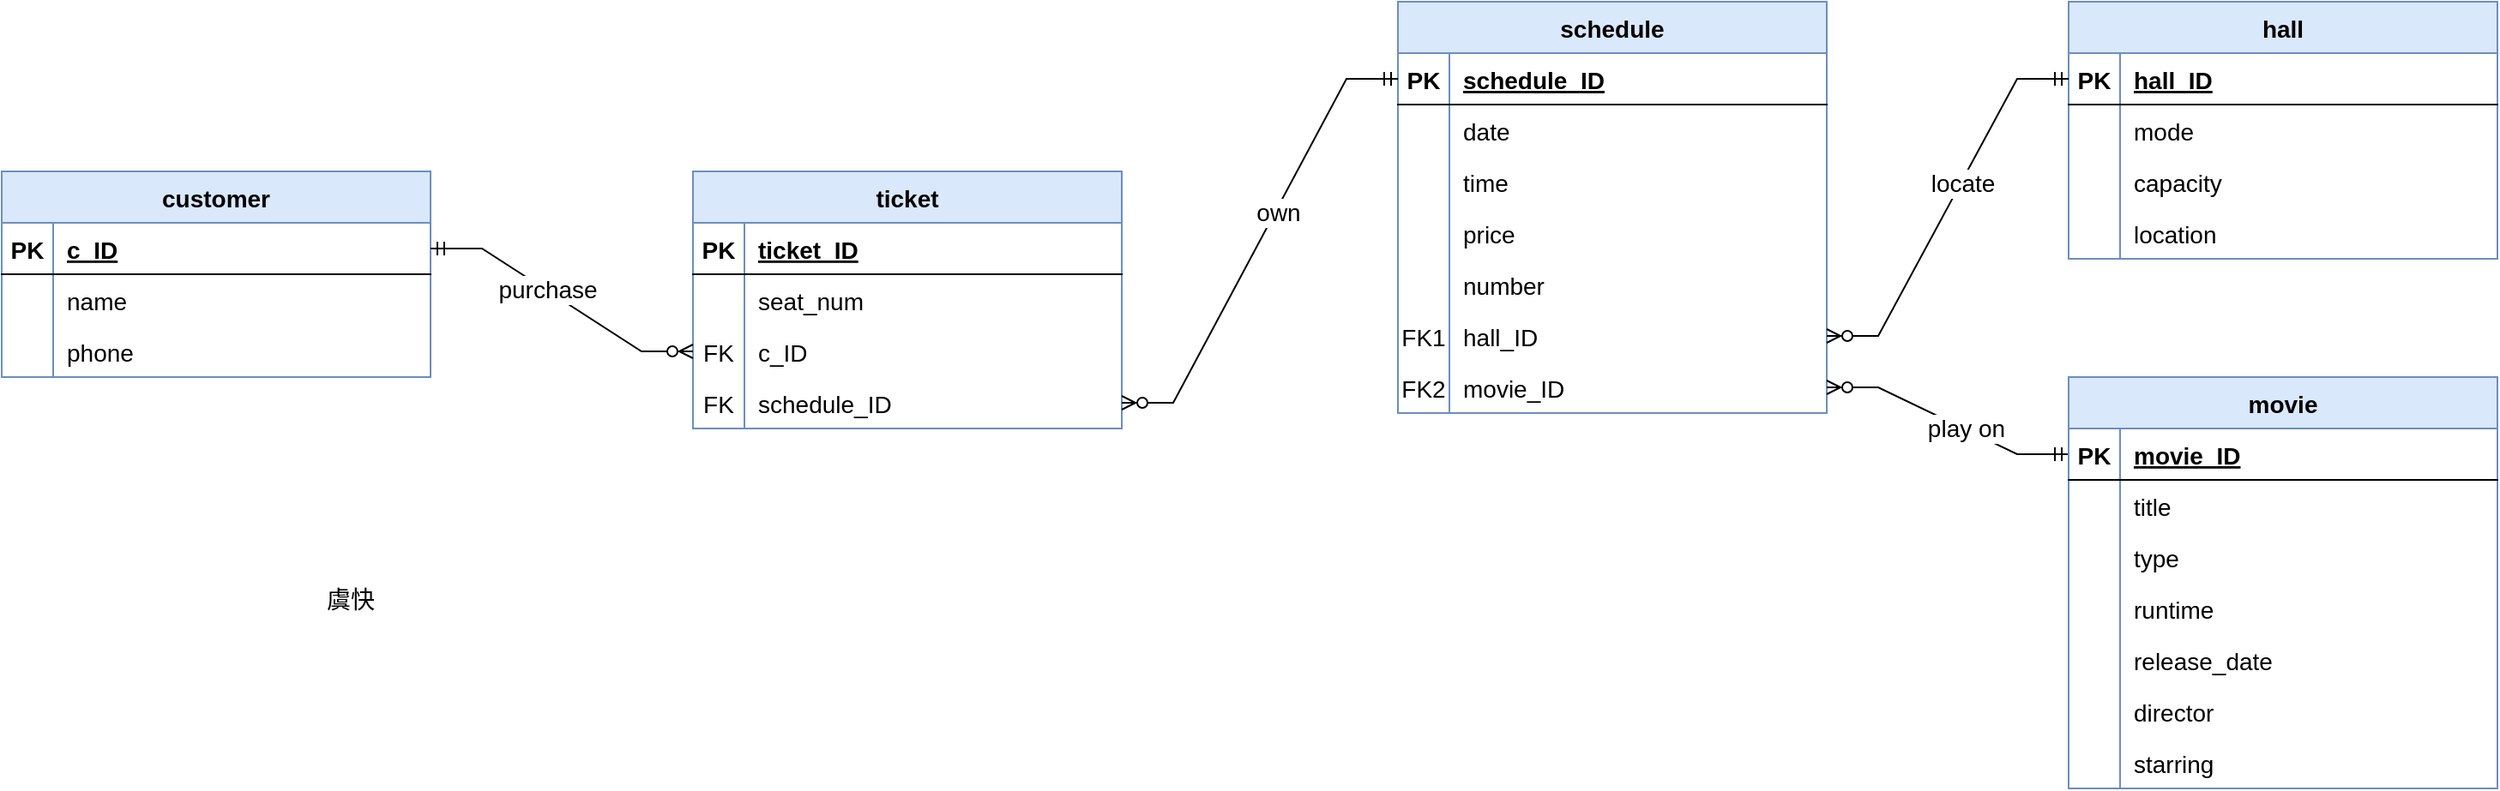<mxfile version="21.3.7" type="device">
  <diagram id="R2lEEEUBdFMjLlhIrx00" name="Page-1">
    <mxGraphModel dx="1162" dy="405" grid="0" gridSize="13" guides="1" tooltips="1" connect="1" arrows="1" fold="1" page="0" pageScale="1" pageWidth="850" pageHeight="1100" math="0" shadow="0" extFonts="Permanent Marker^https://fonts.googleapis.com/css?family=Permanent+Marker">
      <root>
        <mxCell id="0" />
        <mxCell id="1" parent="0" />
        <mxCell id="C-vyLk0tnHw3VtMMgP7b-2" value="customer" style="shape=table;startSize=30;container=1;collapsible=1;childLayout=tableLayout;fixedRows=1;rowLines=0;fontStyle=1;align=center;resizeLast=1;fontSize=14;fillColor=#dae8fc;strokeColor=#6c8ebf;" parent="1" vertex="1">
          <mxGeometry x="416" y="515" width="250" height="120" as="geometry">
            <mxRectangle x="450" y="120" width="100" height="30" as="alternateBounds" />
          </mxGeometry>
        </mxCell>
        <mxCell id="C-vyLk0tnHw3VtMMgP7b-3" value="" style="shape=partialRectangle;collapsible=0;dropTarget=0;pointerEvents=0;fillColor=none;points=[[0,0.5],[1,0.5]];portConstraint=eastwest;top=0;left=0;right=0;bottom=1;fontSize=14;" parent="C-vyLk0tnHw3VtMMgP7b-2" vertex="1">
          <mxGeometry y="30" width="250" height="30" as="geometry" />
        </mxCell>
        <mxCell id="C-vyLk0tnHw3VtMMgP7b-4" value="PK" style="shape=partialRectangle;overflow=hidden;connectable=0;fillColor=none;top=0;left=0;bottom=0;right=0;fontStyle=1;fontSize=14;" parent="C-vyLk0tnHw3VtMMgP7b-3" vertex="1">
          <mxGeometry width="30" height="30" as="geometry">
            <mxRectangle width="30" height="30" as="alternateBounds" />
          </mxGeometry>
        </mxCell>
        <mxCell id="C-vyLk0tnHw3VtMMgP7b-5" value="c_ID" style="shape=partialRectangle;overflow=hidden;connectable=0;fillColor=none;top=0;left=0;bottom=0;right=0;align=left;spacingLeft=6;fontStyle=5;fontSize=14;" parent="C-vyLk0tnHw3VtMMgP7b-3" vertex="1">
          <mxGeometry x="30" width="220" height="30" as="geometry">
            <mxRectangle width="220" height="30" as="alternateBounds" />
          </mxGeometry>
        </mxCell>
        <mxCell id="C-vyLk0tnHw3VtMMgP7b-9" value="" style="shape=partialRectangle;collapsible=0;dropTarget=0;pointerEvents=0;fillColor=none;points=[[0,0.5],[1,0.5]];portConstraint=eastwest;top=0;left=0;right=0;bottom=0;fontSize=14;" parent="C-vyLk0tnHw3VtMMgP7b-2" vertex="1">
          <mxGeometry y="60" width="250" height="30" as="geometry" />
        </mxCell>
        <mxCell id="C-vyLk0tnHw3VtMMgP7b-10" value="" style="shape=partialRectangle;overflow=hidden;connectable=0;fillColor=none;top=0;left=0;bottom=0;right=0;fontSize=14;" parent="C-vyLk0tnHw3VtMMgP7b-9" vertex="1">
          <mxGeometry width="30" height="30" as="geometry">
            <mxRectangle width="30" height="30" as="alternateBounds" />
          </mxGeometry>
        </mxCell>
        <mxCell id="C-vyLk0tnHw3VtMMgP7b-11" value="name" style="shape=partialRectangle;overflow=hidden;connectable=0;fillColor=none;top=0;left=0;bottom=0;right=0;align=left;spacingLeft=6;fontSize=14;" parent="C-vyLk0tnHw3VtMMgP7b-9" vertex="1">
          <mxGeometry x="30" width="220" height="30" as="geometry">
            <mxRectangle width="220" height="30" as="alternateBounds" />
          </mxGeometry>
        </mxCell>
        <mxCell id="p_mv59F9AFxZR25Mo0Ly-78" value="" style="shape=partialRectangle;collapsible=0;dropTarget=0;pointerEvents=0;fillColor=none;points=[[0,0.5],[1,0.5]];portConstraint=eastwest;top=0;left=0;right=0;bottom=0;fontSize=14;" parent="C-vyLk0tnHw3VtMMgP7b-2" vertex="1">
          <mxGeometry y="90" width="250" height="30" as="geometry" />
        </mxCell>
        <mxCell id="p_mv59F9AFxZR25Mo0Ly-79" value="" style="shape=partialRectangle;overflow=hidden;connectable=0;fillColor=none;top=0;left=0;bottom=0;right=0;fontSize=14;" parent="p_mv59F9AFxZR25Mo0Ly-78" vertex="1">
          <mxGeometry width="30" height="30" as="geometry">
            <mxRectangle width="30" height="30" as="alternateBounds" />
          </mxGeometry>
        </mxCell>
        <mxCell id="p_mv59F9AFxZR25Mo0Ly-80" value="phone" style="shape=partialRectangle;overflow=hidden;connectable=0;fillColor=none;top=0;left=0;bottom=0;right=0;align=left;spacingLeft=6;fontSize=14;verticalAlign=middle;" parent="p_mv59F9AFxZR25Mo0Ly-78" vertex="1">
          <mxGeometry x="30" width="220" height="30" as="geometry">
            <mxRectangle width="220" height="30" as="alternateBounds" />
          </mxGeometry>
        </mxCell>
        <mxCell id="p_mv59F9AFxZR25Mo0Ly-97" value="schedule" style="shape=table;startSize=30;container=1;collapsible=1;childLayout=tableLayout;fixedRows=1;rowLines=0;fontStyle=1;align=center;resizeLast=1;fontSize=14;fillColor=#dae8fc;strokeColor=#6c8ebf;" parent="1" vertex="1">
          <mxGeometry x="1230" y="416" width="250" height="240" as="geometry">
            <mxRectangle x="450" y="120" width="100" height="30" as="alternateBounds" />
          </mxGeometry>
        </mxCell>
        <mxCell id="p_mv59F9AFxZR25Mo0Ly-98" value="" style="shape=partialRectangle;collapsible=0;dropTarget=0;pointerEvents=0;fillColor=none;points=[[0,0.5],[1,0.5]];portConstraint=eastwest;top=0;left=0;right=0;bottom=1;fontSize=14;" parent="p_mv59F9AFxZR25Mo0Ly-97" vertex="1">
          <mxGeometry y="30" width="250" height="30" as="geometry" />
        </mxCell>
        <mxCell id="p_mv59F9AFxZR25Mo0Ly-99" value="PK" style="shape=partialRectangle;overflow=hidden;connectable=0;fillColor=none;top=0;left=0;bottom=0;right=0;fontStyle=1;fontSize=14;" parent="p_mv59F9AFxZR25Mo0Ly-98" vertex="1">
          <mxGeometry width="30" height="30" as="geometry">
            <mxRectangle width="30" height="30" as="alternateBounds" />
          </mxGeometry>
        </mxCell>
        <mxCell id="p_mv59F9AFxZR25Mo0Ly-100" value="schedule_ID" style="shape=partialRectangle;overflow=hidden;connectable=0;fillColor=none;top=0;left=0;bottom=0;right=0;align=left;spacingLeft=6;fontStyle=5;fontSize=14;" parent="p_mv59F9AFxZR25Mo0Ly-98" vertex="1">
          <mxGeometry x="30" width="220" height="30" as="geometry">
            <mxRectangle width="220" height="30" as="alternateBounds" />
          </mxGeometry>
        </mxCell>
        <mxCell id="p_mv59F9AFxZR25Mo0Ly-104" value="" style="shape=partialRectangle;collapsible=0;dropTarget=0;pointerEvents=0;fillColor=none;points=[[0,0.5],[1,0.5]];portConstraint=eastwest;top=0;left=0;right=0;bottom=0;fontSize=14;" parent="p_mv59F9AFxZR25Mo0Ly-97" vertex="1">
          <mxGeometry y="60" width="250" height="30" as="geometry" />
        </mxCell>
        <mxCell id="p_mv59F9AFxZR25Mo0Ly-105" value="" style="shape=partialRectangle;overflow=hidden;connectable=0;fillColor=none;top=0;left=0;bottom=0;right=0;fontSize=14;" parent="p_mv59F9AFxZR25Mo0Ly-104" vertex="1">
          <mxGeometry width="30" height="30" as="geometry">
            <mxRectangle width="30" height="30" as="alternateBounds" />
          </mxGeometry>
        </mxCell>
        <mxCell id="p_mv59F9AFxZR25Mo0Ly-106" value="date" style="shape=partialRectangle;overflow=hidden;connectable=0;fillColor=none;top=0;left=0;bottom=0;right=0;align=left;spacingLeft=6;fontSize=14;" parent="p_mv59F9AFxZR25Mo0Ly-104" vertex="1">
          <mxGeometry x="30" width="220" height="30" as="geometry">
            <mxRectangle width="220" height="30" as="alternateBounds" />
          </mxGeometry>
        </mxCell>
        <mxCell id="p_mv59F9AFxZR25Mo0Ly-107" value="" style="shape=partialRectangle;collapsible=0;dropTarget=0;pointerEvents=0;fillColor=none;points=[[0,0.5],[1,0.5]];portConstraint=eastwest;top=0;left=0;right=0;bottom=0;fontSize=14;" parent="p_mv59F9AFxZR25Mo0Ly-97" vertex="1">
          <mxGeometry y="90" width="250" height="30" as="geometry" />
        </mxCell>
        <mxCell id="p_mv59F9AFxZR25Mo0Ly-108" value="" style="shape=partialRectangle;overflow=hidden;connectable=0;fillColor=none;top=0;left=0;bottom=0;right=0;fontSize=14;" parent="p_mv59F9AFxZR25Mo0Ly-107" vertex="1">
          <mxGeometry width="30" height="30" as="geometry">
            <mxRectangle width="30" height="30" as="alternateBounds" />
          </mxGeometry>
        </mxCell>
        <mxCell id="p_mv59F9AFxZR25Mo0Ly-109" value="time" style="shape=partialRectangle;overflow=hidden;connectable=0;fillColor=none;top=0;left=0;bottom=0;right=0;align=left;spacingLeft=6;fontSize=14;verticalAlign=middle;" parent="p_mv59F9AFxZR25Mo0Ly-107" vertex="1">
          <mxGeometry x="30" width="220" height="30" as="geometry">
            <mxRectangle width="220" height="30" as="alternateBounds" />
          </mxGeometry>
        </mxCell>
        <mxCell id="p_mv59F9AFxZR25Mo0Ly-110" value="" style="shape=partialRectangle;collapsible=0;dropTarget=0;pointerEvents=0;fillColor=none;points=[[0,0.5],[1,0.5]];portConstraint=eastwest;top=0;left=0;right=0;bottom=0;fontSize=14;" parent="p_mv59F9AFxZR25Mo0Ly-97" vertex="1">
          <mxGeometry y="120" width="250" height="30" as="geometry" />
        </mxCell>
        <mxCell id="p_mv59F9AFxZR25Mo0Ly-111" value="" style="shape=partialRectangle;overflow=hidden;connectable=0;fillColor=none;top=0;left=0;bottom=0;right=0;fontSize=14;" parent="p_mv59F9AFxZR25Mo0Ly-110" vertex="1">
          <mxGeometry width="30" height="30" as="geometry">
            <mxRectangle width="30" height="30" as="alternateBounds" />
          </mxGeometry>
        </mxCell>
        <mxCell id="p_mv59F9AFxZR25Mo0Ly-112" value="price" style="shape=partialRectangle;overflow=hidden;connectable=0;fillColor=none;top=0;left=0;bottom=0;right=0;align=left;spacingLeft=6;fontSize=14;verticalAlign=middle;" parent="p_mv59F9AFxZR25Mo0Ly-110" vertex="1">
          <mxGeometry x="30" width="220" height="30" as="geometry">
            <mxRectangle width="220" height="30" as="alternateBounds" />
          </mxGeometry>
        </mxCell>
        <mxCell id="p_mv59F9AFxZR25Mo0Ly-113" value="" style="shape=partialRectangle;collapsible=0;dropTarget=0;pointerEvents=0;fillColor=none;points=[[0,0.5],[1,0.5]];portConstraint=eastwest;top=0;left=0;right=0;bottom=0;fontSize=14;" parent="p_mv59F9AFxZR25Mo0Ly-97" vertex="1">
          <mxGeometry y="150" width="250" height="30" as="geometry" />
        </mxCell>
        <mxCell id="p_mv59F9AFxZR25Mo0Ly-114" value="" style="shape=partialRectangle;overflow=hidden;connectable=0;fillColor=none;top=0;left=0;bottom=0;right=0;fontSize=14;" parent="p_mv59F9AFxZR25Mo0Ly-113" vertex="1">
          <mxGeometry width="30" height="30" as="geometry">
            <mxRectangle width="30" height="30" as="alternateBounds" />
          </mxGeometry>
        </mxCell>
        <mxCell id="p_mv59F9AFxZR25Mo0Ly-115" value="number" style="shape=partialRectangle;overflow=hidden;connectable=0;fillColor=none;top=0;left=0;bottom=0;right=0;align=left;spacingLeft=6;fontSize=14;verticalAlign=middle;" parent="p_mv59F9AFxZR25Mo0Ly-113" vertex="1">
          <mxGeometry x="30" width="220" height="30" as="geometry">
            <mxRectangle width="220" height="30" as="alternateBounds" />
          </mxGeometry>
        </mxCell>
        <mxCell id="p_mv59F9AFxZR25Mo0Ly-211" value="" style="shape=partialRectangle;collapsible=0;dropTarget=0;pointerEvents=0;fillColor=none;points=[[0,0.5],[1,0.5]];portConstraint=eastwest;top=0;left=0;right=0;bottom=0;fontSize=14;" parent="p_mv59F9AFxZR25Mo0Ly-97" vertex="1">
          <mxGeometry y="180" width="250" height="30" as="geometry" />
        </mxCell>
        <mxCell id="p_mv59F9AFxZR25Mo0Ly-212" value="FK1" style="shape=partialRectangle;overflow=hidden;connectable=0;fillColor=none;top=0;left=0;bottom=0;right=0;fontSize=14;" parent="p_mv59F9AFxZR25Mo0Ly-211" vertex="1">
          <mxGeometry width="30" height="30" as="geometry">
            <mxRectangle width="30" height="30" as="alternateBounds" />
          </mxGeometry>
        </mxCell>
        <mxCell id="p_mv59F9AFxZR25Mo0Ly-213" value="hall_ID" style="shape=partialRectangle;overflow=hidden;connectable=0;fillColor=none;top=0;left=0;bottom=0;right=0;align=left;spacingLeft=6;fontSize=14;verticalAlign=middle;" parent="p_mv59F9AFxZR25Mo0Ly-211" vertex="1">
          <mxGeometry x="30" width="220" height="30" as="geometry">
            <mxRectangle width="220" height="30" as="alternateBounds" />
          </mxGeometry>
        </mxCell>
        <mxCell id="p_mv59F9AFxZR25Mo0Ly-214" value="" style="shape=partialRectangle;collapsible=0;dropTarget=0;pointerEvents=0;fillColor=none;points=[[0,0.5],[1,0.5]];portConstraint=eastwest;top=0;left=0;right=0;bottom=0;fontSize=14;" parent="p_mv59F9AFxZR25Mo0Ly-97" vertex="1">
          <mxGeometry y="210" width="250" height="30" as="geometry" />
        </mxCell>
        <mxCell id="p_mv59F9AFxZR25Mo0Ly-215" value="FK2" style="shape=partialRectangle;overflow=hidden;connectable=0;fillColor=none;top=0;left=0;bottom=0;right=0;fontSize=14;" parent="p_mv59F9AFxZR25Mo0Ly-214" vertex="1">
          <mxGeometry width="30" height="30" as="geometry">
            <mxRectangle width="30" height="30" as="alternateBounds" />
          </mxGeometry>
        </mxCell>
        <mxCell id="p_mv59F9AFxZR25Mo0Ly-216" value="movie_ID" style="shape=partialRectangle;overflow=hidden;connectable=0;fillColor=none;top=0;left=0;bottom=0;right=0;align=left;spacingLeft=6;fontSize=14;verticalAlign=middle;" parent="p_mv59F9AFxZR25Mo0Ly-214" vertex="1">
          <mxGeometry x="30" width="220" height="30" as="geometry">
            <mxRectangle width="220" height="30" as="alternateBounds" />
          </mxGeometry>
        </mxCell>
        <mxCell id="p_mv59F9AFxZR25Mo0Ly-116" value="ticket" style="shape=table;startSize=30;container=1;collapsible=1;childLayout=tableLayout;fixedRows=1;rowLines=0;fontStyle=1;align=center;resizeLast=1;fontSize=14;fillColor=#dae8fc;strokeColor=#6c8ebf;" parent="1" vertex="1">
          <mxGeometry x="819" y="515" width="250" height="150" as="geometry">
            <mxRectangle x="871" y="175" width="100" height="30" as="alternateBounds" />
          </mxGeometry>
        </mxCell>
        <mxCell id="p_mv59F9AFxZR25Mo0Ly-117" value="" style="shape=partialRectangle;collapsible=0;dropTarget=0;pointerEvents=0;fillColor=none;points=[[0,0.5],[1,0.5]];portConstraint=eastwest;top=0;left=0;right=0;bottom=1;fontSize=14;" parent="p_mv59F9AFxZR25Mo0Ly-116" vertex="1">
          <mxGeometry y="30" width="250" height="30" as="geometry" />
        </mxCell>
        <mxCell id="p_mv59F9AFxZR25Mo0Ly-118" value="PK" style="shape=partialRectangle;overflow=hidden;connectable=0;fillColor=none;top=0;left=0;bottom=0;right=0;fontStyle=1;fontSize=14;" parent="p_mv59F9AFxZR25Mo0Ly-117" vertex="1">
          <mxGeometry width="30" height="30" as="geometry">
            <mxRectangle width="30" height="30" as="alternateBounds" />
          </mxGeometry>
        </mxCell>
        <mxCell id="p_mv59F9AFxZR25Mo0Ly-119" value="ticket_ID" style="shape=partialRectangle;overflow=hidden;connectable=0;fillColor=none;top=0;left=0;bottom=0;right=0;align=left;spacingLeft=6;fontStyle=5;fontSize=14;" parent="p_mv59F9AFxZR25Mo0Ly-117" vertex="1">
          <mxGeometry x="30" width="220" height="30" as="geometry">
            <mxRectangle width="220" height="30" as="alternateBounds" />
          </mxGeometry>
        </mxCell>
        <mxCell id="p_mv59F9AFxZR25Mo0Ly-123" value="" style="shape=partialRectangle;collapsible=0;dropTarget=0;pointerEvents=0;fillColor=none;points=[[0,0.5],[1,0.5]];portConstraint=eastwest;top=0;left=0;right=0;bottom=0;fontSize=14;" parent="p_mv59F9AFxZR25Mo0Ly-116" vertex="1">
          <mxGeometry y="60" width="250" height="30" as="geometry" />
        </mxCell>
        <mxCell id="p_mv59F9AFxZR25Mo0Ly-124" value="" style="shape=partialRectangle;overflow=hidden;connectable=0;fillColor=none;top=0;left=0;bottom=0;right=0;fontSize=14;" parent="p_mv59F9AFxZR25Mo0Ly-123" vertex="1">
          <mxGeometry width="30" height="30" as="geometry">
            <mxRectangle width="30" height="30" as="alternateBounds" />
          </mxGeometry>
        </mxCell>
        <mxCell id="p_mv59F9AFxZR25Mo0Ly-125" value="seat_num" style="shape=partialRectangle;overflow=hidden;connectable=0;fillColor=none;top=0;left=0;bottom=0;right=0;align=left;spacingLeft=6;fontSize=14;" parent="p_mv59F9AFxZR25Mo0Ly-123" vertex="1">
          <mxGeometry x="30" width="220" height="30" as="geometry">
            <mxRectangle width="220" height="30" as="alternateBounds" />
          </mxGeometry>
        </mxCell>
        <mxCell id="p_mv59F9AFxZR25Mo0Ly-158" value="" style="shape=partialRectangle;collapsible=0;dropTarget=0;pointerEvents=0;fillColor=none;points=[[0,0.5],[1,0.5]];portConstraint=eastwest;top=0;left=0;right=0;bottom=0;fontSize=14;" parent="p_mv59F9AFxZR25Mo0Ly-116" vertex="1">
          <mxGeometry y="90" width="250" height="30" as="geometry" />
        </mxCell>
        <mxCell id="p_mv59F9AFxZR25Mo0Ly-159" value="FK" style="shape=partialRectangle;overflow=hidden;connectable=0;fillColor=none;top=0;left=0;bottom=0;right=0;fontSize=14;" parent="p_mv59F9AFxZR25Mo0Ly-158" vertex="1">
          <mxGeometry width="30" height="30" as="geometry">
            <mxRectangle width="30" height="30" as="alternateBounds" />
          </mxGeometry>
        </mxCell>
        <mxCell id="p_mv59F9AFxZR25Mo0Ly-160" value="c_ID" style="shape=partialRectangle;overflow=hidden;connectable=0;fillColor=none;top=0;left=0;bottom=0;right=0;align=left;spacingLeft=6;fontSize=14;" parent="p_mv59F9AFxZR25Mo0Ly-158" vertex="1">
          <mxGeometry x="30" width="220" height="30" as="geometry">
            <mxRectangle width="220" height="30" as="alternateBounds" />
          </mxGeometry>
        </mxCell>
        <mxCell id="p_mv59F9AFxZR25Mo0Ly-208" value="" style="shape=partialRectangle;collapsible=0;dropTarget=0;pointerEvents=0;fillColor=none;points=[[0,0.5],[1,0.5]];portConstraint=eastwest;top=0;left=0;right=0;bottom=0;fontSize=14;" parent="p_mv59F9AFxZR25Mo0Ly-116" vertex="1">
          <mxGeometry y="120" width="250" height="30" as="geometry" />
        </mxCell>
        <mxCell id="p_mv59F9AFxZR25Mo0Ly-209" value="FK" style="shape=partialRectangle;overflow=hidden;connectable=0;fillColor=none;top=0;left=0;bottom=0;right=0;fontSize=14;" parent="p_mv59F9AFxZR25Mo0Ly-208" vertex="1">
          <mxGeometry width="30" height="30" as="geometry">
            <mxRectangle width="30" height="30" as="alternateBounds" />
          </mxGeometry>
        </mxCell>
        <mxCell id="p_mv59F9AFxZR25Mo0Ly-210" value="schedule_ID" style="shape=partialRectangle;overflow=hidden;connectable=0;fillColor=none;top=0;left=0;bottom=0;right=0;align=left;spacingLeft=6;fontSize=14;" parent="p_mv59F9AFxZR25Mo0Ly-208" vertex="1">
          <mxGeometry x="30" width="220" height="30" as="geometry">
            <mxRectangle width="220" height="30" as="alternateBounds" />
          </mxGeometry>
        </mxCell>
        <mxCell id="p_mv59F9AFxZR25Mo0Ly-134" value="" style="edgeStyle=entityRelationEdgeStyle;fontSize=14;html=1;endArrow=ERzeroToMany;startArrow=ERmandOne;rounded=0;exitX=1;exitY=0.5;exitDx=0;exitDy=0;entryX=0;entryY=0.5;entryDx=0;entryDy=0;" parent="1" source="C-vyLk0tnHw3VtMMgP7b-3" target="p_mv59F9AFxZR25Mo0Ly-158" edge="1">
          <mxGeometry width="100" height="100" relative="1" as="geometry">
            <mxPoint x="377" y="607" as="sourcePoint" />
            <mxPoint x="819" y="590" as="targetPoint" />
          </mxGeometry>
        </mxCell>
        <mxCell id="p_mv59F9AFxZR25Mo0Ly-135" value="purchase" style="edgeLabel;html=1;align=center;verticalAlign=middle;resizable=0;points=[];fontSize=14;" parent="p_mv59F9AFxZR25Mo0Ly-134" vertex="1" connectable="0">
          <mxGeometry x="-0.135" relative="1" as="geometry">
            <mxPoint x="1" as="offset" />
          </mxGeometry>
        </mxCell>
        <mxCell id="p_mv59F9AFxZR25Mo0Ly-136" value="" style="edgeStyle=entityRelationEdgeStyle;fontSize=14;html=1;endArrow=ERzeroToMany;startArrow=ERmandOne;rounded=0;exitX=0;exitY=0.5;exitDx=0;exitDy=0;" parent="1" source="p_mv59F9AFxZR25Mo0Ly-184" target="p_mv59F9AFxZR25Mo0Ly-214" edge="1">
          <mxGeometry width="100" height="100" relative="1" as="geometry">
            <mxPoint x="1381" y="885" as="sourcePoint" />
            <mxPoint x="1560" y="331" as="targetPoint" />
          </mxGeometry>
        </mxCell>
        <mxCell id="p_mv59F9AFxZR25Mo0Ly-137" value="play on" style="edgeLabel;html=1;align=center;verticalAlign=middle;resizable=0;points=[];fontSize=14;" parent="p_mv59F9AFxZR25Mo0Ly-136" vertex="1" connectable="0">
          <mxGeometry x="-0.135" relative="1" as="geometry">
            <mxPoint x="1" as="offset" />
          </mxGeometry>
        </mxCell>
        <mxCell id="p_mv59F9AFxZR25Mo0Ly-143" value="" style="edgeStyle=entityRelationEdgeStyle;fontSize=14;html=1;endArrow=ERzeroToMany;startArrow=ERmandOne;rounded=0;exitX=0;exitY=0.5;exitDx=0;exitDy=0;entryX=1;entryY=0.5;entryDx=0;entryDy=0;" parent="1" source="p_mv59F9AFxZR25Mo0Ly-98" target="p_mv59F9AFxZR25Mo0Ly-208" edge="1">
          <mxGeometry width="100" height="100" relative="1" as="geometry">
            <mxPoint x="1131" y="221" as="sourcePoint" />
            <mxPoint x="1222" y="710" as="targetPoint" />
          </mxGeometry>
        </mxCell>
        <mxCell id="p_mv59F9AFxZR25Mo0Ly-144" value="own" style="edgeLabel;html=1;align=center;verticalAlign=middle;resizable=0;points=[];fontSize=14;" parent="p_mv59F9AFxZR25Mo0Ly-143" vertex="1" connectable="0">
          <mxGeometry x="-0.135" relative="1" as="geometry">
            <mxPoint x="1" as="offset" />
          </mxGeometry>
        </mxCell>
        <mxCell id="p_mv59F9AFxZR25Mo0Ly-164" value="hall" style="shape=table;startSize=30;container=1;collapsible=1;childLayout=tableLayout;fixedRows=1;rowLines=0;fontStyle=1;align=center;resizeLast=1;fontSize=14;fillColor=#dae8fc;strokeColor=#6c8ebf;" parent="1" vertex="1">
          <mxGeometry x="1621" y="416" width="250" height="150" as="geometry">
            <mxRectangle x="450" y="120" width="100" height="30" as="alternateBounds" />
          </mxGeometry>
        </mxCell>
        <mxCell id="p_mv59F9AFxZR25Mo0Ly-165" value="" style="shape=partialRectangle;collapsible=0;dropTarget=0;pointerEvents=0;fillColor=none;points=[[0,0.5],[1,0.5]];portConstraint=eastwest;top=0;left=0;right=0;bottom=1;fontSize=14;" parent="p_mv59F9AFxZR25Mo0Ly-164" vertex="1">
          <mxGeometry y="30" width="250" height="30" as="geometry" />
        </mxCell>
        <mxCell id="p_mv59F9AFxZR25Mo0Ly-166" value="PK" style="shape=partialRectangle;overflow=hidden;connectable=0;fillColor=none;top=0;left=0;bottom=0;right=0;fontStyle=1;fontSize=14;" parent="p_mv59F9AFxZR25Mo0Ly-165" vertex="1">
          <mxGeometry width="30" height="30" as="geometry">
            <mxRectangle width="30" height="30" as="alternateBounds" />
          </mxGeometry>
        </mxCell>
        <mxCell id="p_mv59F9AFxZR25Mo0Ly-167" value="hall_ID" style="shape=partialRectangle;overflow=hidden;connectable=0;fillColor=none;top=0;left=0;bottom=0;right=0;align=left;spacingLeft=6;fontStyle=5;fontSize=14;" parent="p_mv59F9AFxZR25Mo0Ly-165" vertex="1">
          <mxGeometry x="30" width="220" height="30" as="geometry">
            <mxRectangle width="220" height="30" as="alternateBounds" />
          </mxGeometry>
        </mxCell>
        <mxCell id="p_mv59F9AFxZR25Mo0Ly-168" value="" style="shape=partialRectangle;collapsible=0;dropTarget=0;pointerEvents=0;fillColor=none;points=[[0,0.5],[1,0.5]];portConstraint=eastwest;top=0;left=0;right=0;bottom=0;fontSize=14;" parent="p_mv59F9AFxZR25Mo0Ly-164" vertex="1">
          <mxGeometry y="60" width="250" height="30" as="geometry" />
        </mxCell>
        <mxCell id="p_mv59F9AFxZR25Mo0Ly-169" value="" style="shape=partialRectangle;overflow=hidden;connectable=0;fillColor=none;top=0;left=0;bottom=0;right=0;fontSize=14;" parent="p_mv59F9AFxZR25Mo0Ly-168" vertex="1">
          <mxGeometry width="30" height="30" as="geometry">
            <mxRectangle width="30" height="30" as="alternateBounds" />
          </mxGeometry>
        </mxCell>
        <mxCell id="p_mv59F9AFxZR25Mo0Ly-170" value="mode" style="shape=partialRectangle;overflow=hidden;connectable=0;fillColor=none;top=0;left=0;bottom=0;right=0;align=left;spacingLeft=6;fontSize=14;" parent="p_mv59F9AFxZR25Mo0Ly-168" vertex="1">
          <mxGeometry x="30" width="220" height="30" as="geometry">
            <mxRectangle width="220" height="30" as="alternateBounds" />
          </mxGeometry>
        </mxCell>
        <mxCell id="p_mv59F9AFxZR25Mo0Ly-171" value="" style="shape=partialRectangle;collapsible=0;dropTarget=0;pointerEvents=0;fillColor=none;points=[[0,0.5],[1,0.5]];portConstraint=eastwest;top=0;left=0;right=0;bottom=0;fontSize=14;" parent="p_mv59F9AFxZR25Mo0Ly-164" vertex="1">
          <mxGeometry y="90" width="250" height="30" as="geometry" />
        </mxCell>
        <mxCell id="p_mv59F9AFxZR25Mo0Ly-172" value="" style="shape=partialRectangle;overflow=hidden;connectable=0;fillColor=none;top=0;left=0;bottom=0;right=0;fontSize=14;" parent="p_mv59F9AFxZR25Mo0Ly-171" vertex="1">
          <mxGeometry width="30" height="30" as="geometry">
            <mxRectangle width="30" height="30" as="alternateBounds" />
          </mxGeometry>
        </mxCell>
        <mxCell id="p_mv59F9AFxZR25Mo0Ly-173" value="capacity" style="shape=partialRectangle;overflow=hidden;connectable=0;fillColor=none;top=0;left=0;bottom=0;right=0;align=left;spacingLeft=6;fontSize=14;verticalAlign=middle;" parent="p_mv59F9AFxZR25Mo0Ly-171" vertex="1">
          <mxGeometry x="30" width="220" height="30" as="geometry">
            <mxRectangle width="220" height="30" as="alternateBounds" />
          </mxGeometry>
        </mxCell>
        <mxCell id="p_mv59F9AFxZR25Mo0Ly-174" value="" style="shape=partialRectangle;collapsible=0;dropTarget=0;pointerEvents=0;fillColor=none;points=[[0,0.5],[1,0.5]];portConstraint=eastwest;top=0;left=0;right=0;bottom=0;fontSize=14;" parent="p_mv59F9AFxZR25Mo0Ly-164" vertex="1">
          <mxGeometry y="120" width="250" height="30" as="geometry" />
        </mxCell>
        <mxCell id="p_mv59F9AFxZR25Mo0Ly-175" value="" style="shape=partialRectangle;overflow=hidden;connectable=0;fillColor=none;top=0;left=0;bottom=0;right=0;fontSize=14;" parent="p_mv59F9AFxZR25Mo0Ly-174" vertex="1">
          <mxGeometry width="30" height="30" as="geometry">
            <mxRectangle width="30" height="30" as="alternateBounds" />
          </mxGeometry>
        </mxCell>
        <mxCell id="p_mv59F9AFxZR25Mo0Ly-176" value="location" style="shape=partialRectangle;overflow=hidden;connectable=0;fillColor=none;top=0;left=0;bottom=0;right=0;align=left;spacingLeft=6;fontSize=14;verticalAlign=middle;" parent="p_mv59F9AFxZR25Mo0Ly-174" vertex="1">
          <mxGeometry x="30" width="220" height="30" as="geometry">
            <mxRectangle width="220" height="30" as="alternateBounds" />
          </mxGeometry>
        </mxCell>
        <mxCell id="p_mv59F9AFxZR25Mo0Ly-183" value="movie" style="shape=table;startSize=30;container=1;collapsible=1;childLayout=tableLayout;fixedRows=1;rowLines=0;fontStyle=1;align=center;resizeLast=1;fontSize=14;fillColor=#dae8fc;strokeColor=#6c8ebf;" parent="1" vertex="1">
          <mxGeometry x="1621" y="635" width="250" height="240" as="geometry">
            <mxRectangle x="450" y="120" width="100" height="30" as="alternateBounds" />
          </mxGeometry>
        </mxCell>
        <mxCell id="p_mv59F9AFxZR25Mo0Ly-184" value="" style="shape=partialRectangle;collapsible=0;dropTarget=0;pointerEvents=0;fillColor=none;points=[[0,0.5],[1,0.5]];portConstraint=eastwest;top=0;left=0;right=0;bottom=1;fontSize=14;" parent="p_mv59F9AFxZR25Mo0Ly-183" vertex="1">
          <mxGeometry y="30" width="250" height="30" as="geometry" />
        </mxCell>
        <mxCell id="p_mv59F9AFxZR25Mo0Ly-185" value="PK" style="shape=partialRectangle;overflow=hidden;connectable=0;fillColor=none;top=0;left=0;bottom=0;right=0;fontStyle=1;fontSize=14;" parent="p_mv59F9AFxZR25Mo0Ly-184" vertex="1">
          <mxGeometry width="30" height="30" as="geometry">
            <mxRectangle width="30" height="30" as="alternateBounds" />
          </mxGeometry>
        </mxCell>
        <mxCell id="p_mv59F9AFxZR25Mo0Ly-186" value="movie_ID" style="shape=partialRectangle;overflow=hidden;connectable=0;fillColor=none;top=0;left=0;bottom=0;right=0;align=left;spacingLeft=6;fontStyle=5;fontSize=14;" parent="p_mv59F9AFxZR25Mo0Ly-184" vertex="1">
          <mxGeometry x="30" width="220" height="30" as="geometry">
            <mxRectangle width="220" height="30" as="alternateBounds" />
          </mxGeometry>
        </mxCell>
        <mxCell id="p_mv59F9AFxZR25Mo0Ly-187" value="" style="shape=partialRectangle;collapsible=0;dropTarget=0;pointerEvents=0;fillColor=none;points=[[0,0.5],[1,0.5]];portConstraint=eastwest;top=0;left=0;right=0;bottom=0;fontSize=14;" parent="p_mv59F9AFxZR25Mo0Ly-183" vertex="1">
          <mxGeometry y="60" width="250" height="30" as="geometry" />
        </mxCell>
        <mxCell id="p_mv59F9AFxZR25Mo0Ly-188" value="" style="shape=partialRectangle;overflow=hidden;connectable=0;fillColor=none;top=0;left=0;bottom=0;right=0;fontSize=14;" parent="p_mv59F9AFxZR25Mo0Ly-187" vertex="1">
          <mxGeometry width="30" height="30" as="geometry">
            <mxRectangle width="30" height="30" as="alternateBounds" />
          </mxGeometry>
        </mxCell>
        <mxCell id="p_mv59F9AFxZR25Mo0Ly-189" value="title" style="shape=partialRectangle;overflow=hidden;connectable=0;fillColor=none;top=0;left=0;bottom=0;right=0;align=left;spacingLeft=6;fontSize=14;" parent="p_mv59F9AFxZR25Mo0Ly-187" vertex="1">
          <mxGeometry x="30" width="220" height="30" as="geometry">
            <mxRectangle width="220" height="30" as="alternateBounds" />
          </mxGeometry>
        </mxCell>
        <mxCell id="p_mv59F9AFxZR25Mo0Ly-190" value="" style="shape=partialRectangle;collapsible=0;dropTarget=0;pointerEvents=0;fillColor=none;points=[[0,0.5],[1,0.5]];portConstraint=eastwest;top=0;left=0;right=0;bottom=0;fontSize=14;" parent="p_mv59F9AFxZR25Mo0Ly-183" vertex="1">
          <mxGeometry y="90" width="250" height="30" as="geometry" />
        </mxCell>
        <mxCell id="p_mv59F9AFxZR25Mo0Ly-191" value="" style="shape=partialRectangle;overflow=hidden;connectable=0;fillColor=none;top=0;left=0;bottom=0;right=0;fontSize=14;" parent="p_mv59F9AFxZR25Mo0Ly-190" vertex="1">
          <mxGeometry width="30" height="30" as="geometry">
            <mxRectangle width="30" height="30" as="alternateBounds" />
          </mxGeometry>
        </mxCell>
        <mxCell id="p_mv59F9AFxZR25Mo0Ly-192" value="type" style="shape=partialRectangle;overflow=hidden;connectable=0;fillColor=none;top=0;left=0;bottom=0;right=0;align=left;spacingLeft=6;fontSize=14;verticalAlign=middle;" parent="p_mv59F9AFxZR25Mo0Ly-190" vertex="1">
          <mxGeometry x="30" width="220" height="30" as="geometry">
            <mxRectangle width="220" height="30" as="alternateBounds" />
          </mxGeometry>
        </mxCell>
        <mxCell id="p_mv59F9AFxZR25Mo0Ly-193" value="" style="shape=partialRectangle;collapsible=0;dropTarget=0;pointerEvents=0;fillColor=none;points=[[0,0.5],[1,0.5]];portConstraint=eastwest;top=0;left=0;right=0;bottom=0;fontSize=14;" parent="p_mv59F9AFxZR25Mo0Ly-183" vertex="1">
          <mxGeometry y="120" width="250" height="30" as="geometry" />
        </mxCell>
        <mxCell id="p_mv59F9AFxZR25Mo0Ly-194" value="" style="shape=partialRectangle;overflow=hidden;connectable=0;fillColor=none;top=0;left=0;bottom=0;right=0;fontSize=14;" parent="p_mv59F9AFxZR25Mo0Ly-193" vertex="1">
          <mxGeometry width="30" height="30" as="geometry">
            <mxRectangle width="30" height="30" as="alternateBounds" />
          </mxGeometry>
        </mxCell>
        <mxCell id="p_mv59F9AFxZR25Mo0Ly-195" value="runtime" style="shape=partialRectangle;overflow=hidden;connectable=0;fillColor=none;top=0;left=0;bottom=0;right=0;align=left;spacingLeft=6;fontSize=14;verticalAlign=middle;" parent="p_mv59F9AFxZR25Mo0Ly-193" vertex="1">
          <mxGeometry x="30" width="220" height="30" as="geometry">
            <mxRectangle width="220" height="30" as="alternateBounds" />
          </mxGeometry>
        </mxCell>
        <mxCell id="p_mv59F9AFxZR25Mo0Ly-199" value="" style="shape=partialRectangle;collapsible=0;dropTarget=0;pointerEvents=0;fillColor=none;points=[[0,0.5],[1,0.5]];portConstraint=eastwest;top=0;left=0;right=0;bottom=0;fontSize=14;" parent="p_mv59F9AFxZR25Mo0Ly-183" vertex="1">
          <mxGeometry y="150" width="250" height="30" as="geometry" />
        </mxCell>
        <mxCell id="p_mv59F9AFxZR25Mo0Ly-200" value="" style="shape=partialRectangle;overflow=hidden;connectable=0;fillColor=none;top=0;left=0;bottom=0;right=0;fontSize=14;" parent="p_mv59F9AFxZR25Mo0Ly-199" vertex="1">
          <mxGeometry width="30" height="30" as="geometry">
            <mxRectangle width="30" height="30" as="alternateBounds" />
          </mxGeometry>
        </mxCell>
        <mxCell id="p_mv59F9AFxZR25Mo0Ly-201" value="release_date" style="shape=partialRectangle;overflow=hidden;connectable=0;fillColor=none;top=0;left=0;bottom=0;right=0;align=left;spacingLeft=6;fontSize=14;verticalAlign=middle;" parent="p_mv59F9AFxZR25Mo0Ly-199" vertex="1">
          <mxGeometry x="30" width="220" height="30" as="geometry">
            <mxRectangle width="220" height="30" as="alternateBounds" />
          </mxGeometry>
        </mxCell>
        <mxCell id="p_mv59F9AFxZR25Mo0Ly-202" value="" style="shape=partialRectangle;collapsible=0;dropTarget=0;pointerEvents=0;fillColor=none;points=[[0,0.5],[1,0.5]];portConstraint=eastwest;top=0;left=0;right=0;bottom=0;fontSize=14;" parent="p_mv59F9AFxZR25Mo0Ly-183" vertex="1">
          <mxGeometry y="180" width="250" height="30" as="geometry" />
        </mxCell>
        <mxCell id="p_mv59F9AFxZR25Mo0Ly-203" value="" style="shape=partialRectangle;overflow=hidden;connectable=0;fillColor=none;top=0;left=0;bottom=0;right=0;fontSize=14;" parent="p_mv59F9AFxZR25Mo0Ly-202" vertex="1">
          <mxGeometry width="30" height="30" as="geometry">
            <mxRectangle width="30" height="30" as="alternateBounds" />
          </mxGeometry>
        </mxCell>
        <mxCell id="p_mv59F9AFxZR25Mo0Ly-204" value="director" style="shape=partialRectangle;overflow=hidden;connectable=0;fillColor=none;top=0;left=0;bottom=0;right=0;align=left;spacingLeft=6;fontSize=14;verticalAlign=middle;" parent="p_mv59F9AFxZR25Mo0Ly-202" vertex="1">
          <mxGeometry x="30" width="220" height="30" as="geometry">
            <mxRectangle width="220" height="30" as="alternateBounds" />
          </mxGeometry>
        </mxCell>
        <mxCell id="p_mv59F9AFxZR25Mo0Ly-205" value="" style="shape=partialRectangle;collapsible=0;dropTarget=0;pointerEvents=0;fillColor=none;points=[[0,0.5],[1,0.5]];portConstraint=eastwest;top=0;left=0;right=0;bottom=0;fontSize=14;" parent="p_mv59F9AFxZR25Mo0Ly-183" vertex="1">
          <mxGeometry y="210" width="250" height="30" as="geometry" />
        </mxCell>
        <mxCell id="p_mv59F9AFxZR25Mo0Ly-206" value="" style="shape=partialRectangle;overflow=hidden;connectable=0;fillColor=none;top=0;left=0;bottom=0;right=0;fontSize=14;" parent="p_mv59F9AFxZR25Mo0Ly-205" vertex="1">
          <mxGeometry width="30" height="30" as="geometry">
            <mxRectangle width="30" height="30" as="alternateBounds" />
          </mxGeometry>
        </mxCell>
        <mxCell id="p_mv59F9AFxZR25Mo0Ly-207" value="starring" style="shape=partialRectangle;overflow=hidden;connectable=0;fillColor=none;top=0;left=0;bottom=0;right=0;align=left;spacingLeft=6;fontSize=14;verticalAlign=middle;" parent="p_mv59F9AFxZR25Mo0Ly-205" vertex="1">
          <mxGeometry x="30" width="220" height="30" as="geometry">
            <mxRectangle width="220" height="30" as="alternateBounds" />
          </mxGeometry>
        </mxCell>
        <mxCell id="p_mv59F9AFxZR25Mo0Ly-141" value="" style="edgeStyle=entityRelationEdgeStyle;fontSize=14;html=1;endArrow=ERzeroToMany;startArrow=ERmandOne;rounded=0;exitX=0;exitY=0.5;exitDx=0;exitDy=0;entryX=1;entryY=0.5;entryDx=0;entryDy=0;" parent="1" source="p_mv59F9AFxZR25Mo0Ly-165" target="p_mv59F9AFxZR25Mo0Ly-211" edge="1">
          <mxGeometry width="100" height="100" relative="1" as="geometry">
            <mxPoint x="1520" y="578" as="sourcePoint" />
            <mxPoint x="1608" y="709" as="targetPoint" />
          </mxGeometry>
        </mxCell>
        <mxCell id="p_mv59F9AFxZR25Mo0Ly-142" value="locate" style="edgeLabel;html=1;align=center;verticalAlign=middle;resizable=0;points=[];fontSize=14;" parent="p_mv59F9AFxZR25Mo0Ly-141" vertex="1" connectable="0">
          <mxGeometry x="-0.135" relative="1" as="geometry">
            <mxPoint x="1" as="offset" />
          </mxGeometry>
        </mxCell>
        <mxCell id="p_mv59F9AFxZR25Mo0Ly-217" value="虞快" style="text;html=1;resizable=0;autosize=1;align=center;verticalAlign=middle;points=[];fillColor=none;strokeColor=none;rounded=0;fontSize=14;" parent="1" vertex="1">
          <mxGeometry x="596" y="750" width="46" height="29" as="geometry" />
        </mxCell>
      </root>
    </mxGraphModel>
  </diagram>
</mxfile>
